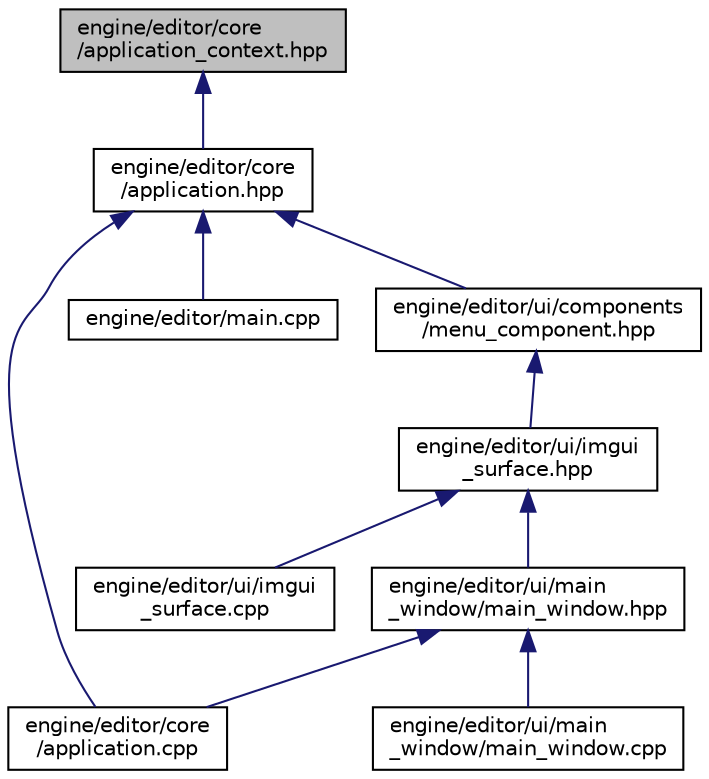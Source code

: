 digraph "engine/editor/core/application_context.hpp"
{
 // LATEX_PDF_SIZE
  edge [fontname="Helvetica",fontsize="10",labelfontname="Helvetica",labelfontsize="10"];
  node [fontname="Helvetica",fontsize="10",shape=record];
  Node1 [label="engine/editor/core\l/application_context.hpp",height=0.2,width=0.4,color="black", fillcolor="grey75", style="filled", fontcolor="black",tooltip=" "];
  Node1 -> Node2 [dir="back",color="midnightblue",fontsize="10",style="solid",fontname="Helvetica"];
  Node2 [label="engine/editor/core\l/application.hpp",height=0.2,width=0.4,color="black", fillcolor="white", style="filled",URL="$application_8hpp.html",tooltip=" "];
  Node2 -> Node3 [dir="back",color="midnightblue",fontsize="10",style="solid",fontname="Helvetica"];
  Node3 [label="engine/editor/core\l/application.cpp",height=0.2,width=0.4,color="black", fillcolor="white", style="filled",URL="$application_8cpp.html",tooltip=" "];
  Node2 -> Node4 [dir="back",color="midnightblue",fontsize="10",style="solid",fontname="Helvetica"];
  Node4 [label="engine/editor/main.cpp",height=0.2,width=0.4,color="black", fillcolor="white", style="filled",URL="$main_8cpp.html",tooltip=" "];
  Node2 -> Node5 [dir="back",color="midnightblue",fontsize="10",style="solid",fontname="Helvetica"];
  Node5 [label="engine/editor/ui/components\l/menu_component.hpp",height=0.2,width=0.4,color="black", fillcolor="white", style="filled",URL="$menu__component_8hpp.html",tooltip=" "];
  Node5 -> Node6 [dir="back",color="midnightblue",fontsize="10",style="solid",fontname="Helvetica"];
  Node6 [label="engine/editor/ui/imgui\l_surface.hpp",height=0.2,width=0.4,color="black", fillcolor="white", style="filled",URL="$imgui__surface_8hpp.html",tooltip=" "];
  Node6 -> Node7 [dir="back",color="midnightblue",fontsize="10",style="solid",fontname="Helvetica"];
  Node7 [label="engine/editor/ui/imgui\l_surface.cpp",height=0.2,width=0.4,color="black", fillcolor="white", style="filled",URL="$imgui__surface_8cpp.html",tooltip=" "];
  Node6 -> Node8 [dir="back",color="midnightblue",fontsize="10",style="solid",fontname="Helvetica"];
  Node8 [label="engine/editor/ui/main\l_window/main_window.hpp",height=0.2,width=0.4,color="black", fillcolor="white", style="filled",URL="$main__window_8hpp.html",tooltip=" "];
  Node8 -> Node3 [dir="back",color="midnightblue",fontsize="10",style="solid",fontname="Helvetica"];
  Node8 -> Node9 [dir="back",color="midnightblue",fontsize="10",style="solid",fontname="Helvetica"];
  Node9 [label="engine/editor/ui/main\l_window/main_window.cpp",height=0.2,width=0.4,color="black", fillcolor="white", style="filled",URL="$main__window_8cpp.html",tooltip=" "];
}
